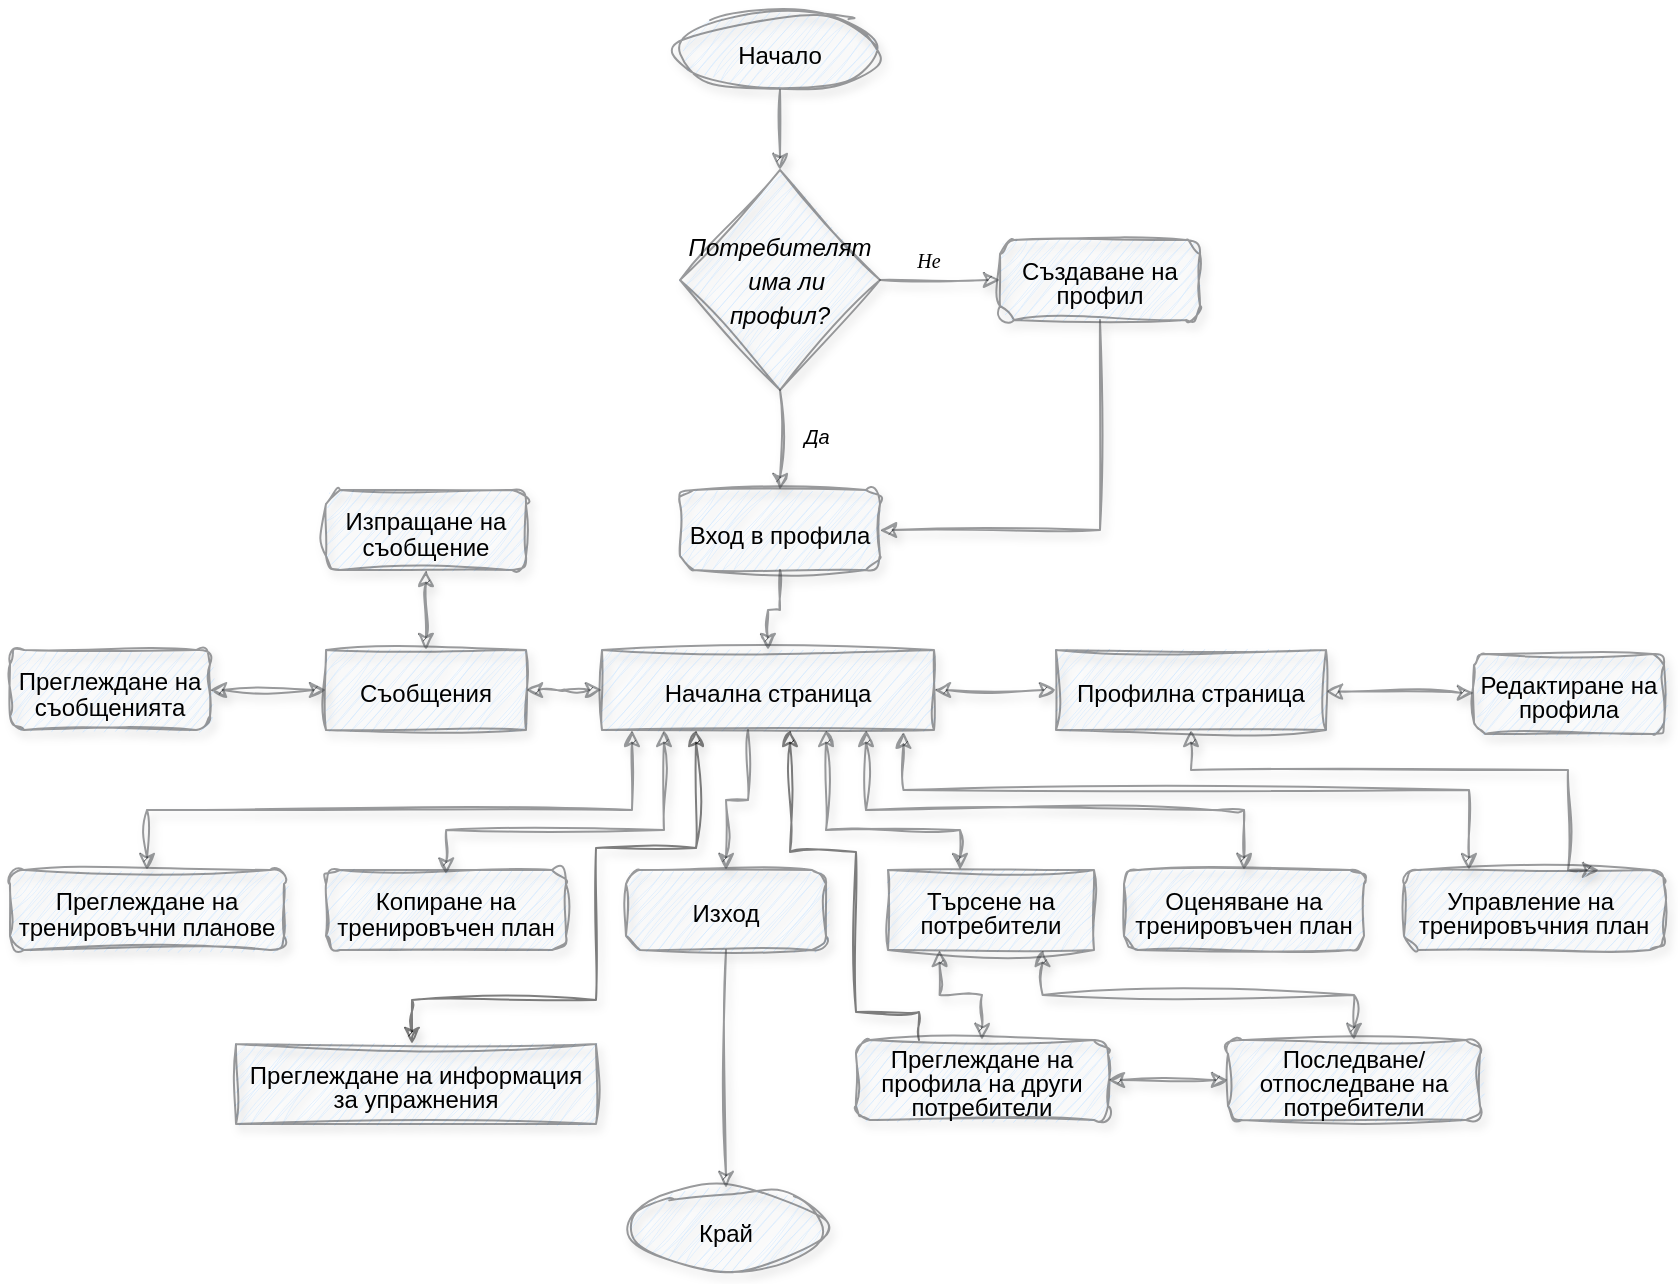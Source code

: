 <mxfile version="21.5.0" type="github">
  <diagram id="C5RBs43oDa-KdzZeNtuy" name="Page-1">
    <mxGraphModel dx="1050" dy="581" grid="0" gridSize="10" guides="1" tooltips="1" connect="1" arrows="1" fold="1" page="1" pageScale="1" pageWidth="827" pageHeight="1169" math="0" shadow="0">
      <root>
        <mxCell id="WIyWlLk6GJQsqaUBKTNV-0" />
        <mxCell id="WIyWlLk6GJQsqaUBKTNV-1" parent="WIyWlLk6GJQsqaUBKTNV-0" />
        <mxCell id="3TFM3hJCEPJsRZKhH2WV-3" value="" style="edgeStyle=orthogonalEdgeStyle;rounded=0;hachureGap=4;orthogonalLoop=1;jettySize=auto;html=1;fontFamily=Architects Daughter;fontSource=https%3A%2F%2Ffonts.googleapis.com%2Fcss%3Ffamily%3DArchitects%2BDaughter;fontSize=16;exitX=0.5;exitY=1;exitDx=0;exitDy=0;exitPerimeter=0;shadow=1;sketch=1;curveFitting=1;jiggle=2;strokeWidth=1;opacity=50;fillColor=#cce5ff;strokeColor=#36393d;" parent="WIyWlLk6GJQsqaUBKTNV-1" source="3TFM3hJCEPJsRZKhH2WV-5" target="3TFM3hJCEPJsRZKhH2WV-2" edge="1">
          <mxGeometry relative="1" as="geometry">
            <mxPoint x="392" y="98" as="sourcePoint" />
          </mxGeometry>
        </mxCell>
        <mxCell id="3TFM3hJCEPJsRZKhH2WV-7" style="edgeStyle=orthogonalEdgeStyle;rounded=0;hachureGap=4;orthogonalLoop=1;jettySize=auto;html=1;exitX=1;exitY=0.5;exitDx=0;exitDy=0;fontFamily=Architects Daughter;fontSource=https%3A%2F%2Ffonts.googleapis.com%2Fcss%3Ffamily%3DArchitects%2BDaughter;fontSize=16;shadow=1;sketch=1;curveFitting=1;jiggle=2;strokeWidth=1;opacity=50;fillColor=#cce5ff;strokeColor=#36393d;" parent="WIyWlLk6GJQsqaUBKTNV-1" source="3TFM3hJCEPJsRZKhH2WV-2" target="3TFM3hJCEPJsRZKhH2WV-4" edge="1">
          <mxGeometry relative="1" as="geometry" />
        </mxCell>
        <mxCell id="3TFM3hJCEPJsRZKhH2WV-9" style="edgeStyle=orthogonalEdgeStyle;rounded=0;hachureGap=4;orthogonalLoop=1;jettySize=auto;html=1;entryX=0.5;entryY=0;entryDx=0;entryDy=0;fontFamily=Architects Daughter;fontSource=https%3A%2F%2Ffonts.googleapis.com%2Fcss%3Ffamily%3DArchitects%2BDaughter;fontSize=16;shadow=1;sketch=1;curveFitting=1;jiggle=2;strokeWidth=1;opacity=50;fillColor=#cce5ff;strokeColor=#36393d;" parent="WIyWlLk6GJQsqaUBKTNV-1" source="3TFM3hJCEPJsRZKhH2WV-2" target="3TFM3hJCEPJsRZKhH2WV-8" edge="1">
          <mxGeometry relative="1" as="geometry" />
        </mxCell>
        <mxCell id="3TFM3hJCEPJsRZKhH2WV-2" value="&lt;p style=&quot;line-height: 75%;&quot;&gt;&lt;span style=&quot;font-size: 12px; font-family: Helvetica; background-color: initial;&quot;&gt;&lt;i&gt;&amp;nbsp;Потребителят&amp;nbsp; &amp;nbsp; има ли профил?&lt;/i&gt;&lt;/span&gt;&lt;br&gt;&lt;/p&gt;" style="rhombus;whiteSpace=wrap;html=1;hachureGap=4;fontFamily=Architects Daughter;fontSource=https%3A%2F%2Ffonts.googleapis.com%2Fcss%3Ffamily%3DArchitects%2BDaughter;fontSize=20;align=center;strokeWidth=1;shadow=1;sketch=1;curveFitting=1;jiggle=2;opacity=50;fillColor=#cce5ff;strokeColor=#36393d;" parent="WIyWlLk6GJQsqaUBKTNV-1" vertex="1">
          <mxGeometry x="342" y="128" width="100" height="110" as="geometry" />
        </mxCell>
        <mxCell id="3TFM3hJCEPJsRZKhH2WV-4" value="&lt;p style=&quot;line-height: 50%;&quot;&gt;&lt;font face=&quot;Helvetica&quot; style=&quot;font-size: 12px;&quot;&gt;Създаване на профил&lt;/font&gt;&lt;/p&gt;" style="rounded=1;whiteSpace=wrap;html=1;absoluteArcSize=1;arcSize=14;strokeWidth=1;hachureGap=4;fontFamily=Architects Daughter;fontSource=https%3A%2F%2Ffonts.googleapis.com%2Fcss%3Ffamily%3DArchitects%2BDaughter;fontSize=20;shadow=1;sketch=1;curveFitting=1;jiggle=2;opacity=50;fillColor=#cce5ff;strokeColor=#36393d;" parent="WIyWlLk6GJQsqaUBKTNV-1" vertex="1">
          <mxGeometry x="502" y="163" width="100" height="40" as="geometry" />
        </mxCell>
        <mxCell id="3TFM3hJCEPJsRZKhH2WV-5" value="&lt;font face=&quot;Helvetica&quot; style=&quot;font-size: 12px;&quot;&gt;Начало&lt;/font&gt;" style="strokeWidth=1;html=1;shape=mxgraph.flowchart.start_1;whiteSpace=wrap;hachureGap=4;fontFamily=Architects Daughter;fontSource=https%3A%2F%2Ffonts.googleapis.com%2Fcss%3Ffamily%3DArchitects%2BDaughter;fontSize=20;shadow=1;sketch=1;curveFitting=1;jiggle=2;opacity=50;fillColor=#cce5ff;strokeColor=#36393d;" parent="WIyWlLk6GJQsqaUBKTNV-1" vertex="1">
          <mxGeometry x="342" y="48" width="100" height="40" as="geometry" />
        </mxCell>
        <mxCell id="3TFM3hJCEPJsRZKhH2WV-6" value="&lt;font face=&quot;Helvetica&quot; style=&quot;font-size: 12px;&quot;&gt;Край&lt;/font&gt;" style="strokeWidth=1;html=1;shape=mxgraph.flowchart.start_1;whiteSpace=wrap;hachureGap=4;fontFamily=Architects Daughter;fontSource=https%3A%2F%2Ffonts.googleapis.com%2Fcss%3Ffamily%3DArchitects%2BDaughter;fontSize=20;shadow=1;sketch=1;curveFitting=1;jiggle=2;opacity=50;fillColor=#cce5ff;strokeColor=#36393d;" parent="WIyWlLk6GJQsqaUBKTNV-1" vertex="1">
          <mxGeometry x="315" y="637" width="100" height="40" as="geometry" />
        </mxCell>
        <mxCell id="3TFM3hJCEPJsRZKhH2WV-17" value="" style="rounded=0;hachureGap=4;orthogonalLoop=1;jettySize=auto;html=1;fontFamily=Architects Daughter;fontSource=https%3A%2F%2Ffonts.googleapis.com%2Fcss%3Ffamily%3DArchitects%2BDaughter;fontSize=16;exitX=0.5;exitY=1;exitDx=0;exitDy=0;entryX=0.5;entryY=0;entryDx=0;entryDy=0;edgeStyle=orthogonalEdgeStyle;shadow=1;sketch=1;curveFitting=1;jiggle=2;strokeWidth=1;opacity=50;fillColor=#cce5ff;strokeColor=#36393d;" parent="WIyWlLk6GJQsqaUBKTNV-1" source="3TFM3hJCEPJsRZKhH2WV-8" target="3TFM3hJCEPJsRZKhH2WV-14" edge="1">
          <mxGeometry relative="1" as="geometry">
            <mxPoint x="378" y="328" as="sourcePoint" />
          </mxGeometry>
        </mxCell>
        <mxCell id="3TFM3hJCEPJsRZKhH2WV-8" value="&lt;font style=&quot;font-size: 12px;&quot; face=&quot;Helvetica&quot;&gt;Вход в профила&lt;/font&gt;" style="rounded=1;whiteSpace=wrap;html=1;absoluteArcSize=1;arcSize=14;strokeWidth=1;hachureGap=4;fontFamily=Architects Daughter;fontSource=https%3A%2F%2Ffonts.googleapis.com%2Fcss%3Ffamily%3DArchitects%2BDaughter;fontSize=20;shadow=1;sketch=1;curveFitting=1;jiggle=2;opacity=50;fillColor=#cce5ff;strokeColor=#36393d;" parent="WIyWlLk6GJQsqaUBKTNV-1" vertex="1">
          <mxGeometry x="342" y="288" width="100" height="40" as="geometry" />
        </mxCell>
        <mxCell id="3TFM3hJCEPJsRZKhH2WV-11" value="&lt;p style=&quot;line-height: 60%;&quot;&gt;&lt;font style=&quot;font-size: 10px;&quot; face=&quot;Verdana&quot;&gt;&lt;i&gt;Не&lt;/i&gt;&lt;/font&gt;&lt;/p&gt;" style="text;html=1;align=center;verticalAlign=middle;resizable=0;points=[];autosize=1;strokeColor=#36393d;fillColor=#cce5ff;fontSize=20;fontFamily=Architects Daughter;shadow=1;sketch=1;curveFitting=1;jiggle=2;strokeWidth=1;opacity=0;" parent="WIyWlLk6GJQsqaUBKTNV-1" vertex="1">
          <mxGeometry x="446" y="137" width="40" height="70" as="geometry" />
        </mxCell>
        <mxCell id="3TFM3hJCEPJsRZKhH2WV-33" value="" style="rounded=0;hachureGap=4;orthogonalLoop=1;jettySize=auto;html=1;fontFamily=Architects Daughter;fontSource=https%3A%2F%2Ffonts.googleapis.com%2Fcss%3Ffamily%3DArchitects%2BDaughter;fontSize=16;shadow=1;sketch=1;curveFitting=1;jiggle=2;strokeWidth=1;opacity=50;fillColor=#cce5ff;strokeColor=#36393d;edgeStyle=orthogonalEdgeStyle;" parent="WIyWlLk6GJQsqaUBKTNV-1" source="3TFM3hJCEPJsRZKhH2WV-14" target="3TFM3hJCEPJsRZKhH2WV-31" edge="1">
          <mxGeometry relative="1" as="geometry">
            <mxPoint x="379" y="422" as="sourcePoint" />
            <mxPoint x="363.0" y="485" as="targetPoint" />
            <Array as="points">
              <mxPoint x="376" y="443" />
              <mxPoint x="365" y="443" />
            </Array>
          </mxGeometry>
        </mxCell>
        <mxCell id="3TFM3hJCEPJsRZKhH2WV-34" value="" style="rounded=0;hachureGap=4;orthogonalLoop=1;jettySize=auto;html=1;fontFamily=Architects Daughter;fontSource=https%3A%2F%2Ffonts.googleapis.com%2Fcss%3Ffamily%3DArchitects%2BDaughter;fontSize=16;exitX=1;exitY=0.5;exitDx=0;exitDy=0;startArrow=classic;startFill=1;targetPerimeterSpacing=0;shadow=1;sketch=1;curveFitting=1;jiggle=2;strokeWidth=1;opacity=50;fillColor=#cce5ff;strokeColor=#36393d;" parent="WIyWlLk6GJQsqaUBKTNV-1" source="3TFM3hJCEPJsRZKhH2WV-14" target="3TFM3hJCEPJsRZKhH2WV-30" edge="1">
          <mxGeometry relative="1" as="geometry" />
        </mxCell>
        <mxCell id="3TFM3hJCEPJsRZKhH2WV-69" style="edgeStyle=orthogonalEdgeStyle;shape=connector;rounded=0;hachureGap=4;orthogonalLoop=1;jettySize=auto;html=1;labelBackgroundColor=default;strokeColor=#36393d;fontFamily=Architects Daughter;fontSource=https%3A%2F%2Ffonts.googleapis.com%2Fcss%3Ffamily%3DArchitects%2BDaughter;fontSize=20;fontColor=default;endArrow=classic;startArrow=classic;startFill=1;entryX=0.501;entryY=0.056;entryDx=0;entryDy=0;shadow=1;sketch=1;curveFitting=1;jiggle=2;strokeWidth=1;opacity=50;fillColor=#cce5ff;entryPerimeter=0;" parent="WIyWlLk6GJQsqaUBKTNV-1" source="3TFM3hJCEPJsRZKhH2WV-14" target="3TFM3hJCEPJsRZKhH2WV-60" edge="1">
          <mxGeometry relative="1" as="geometry">
            <mxPoint x="295" y="498" as="targetPoint" />
            <Array as="points">
              <mxPoint x="334" y="458" />
              <mxPoint x="225" y="458" />
            </Array>
          </mxGeometry>
        </mxCell>
        <mxCell id="3TFM3hJCEPJsRZKhH2WV-70" style="edgeStyle=orthogonalEdgeStyle;shape=connector;rounded=0;hachureGap=4;orthogonalLoop=1;jettySize=auto;html=1;labelBackgroundColor=default;strokeColor=#36393d;fontFamily=Architects Daughter;fontSource=https%3A%2F%2Ffonts.googleapis.com%2Fcss%3Ffamily%3DArchitects%2BDaughter;fontSize=20;fontColor=default;endArrow=classic;startArrow=classic;startFill=1;entryX=0.5;entryY=0;entryDx=0;entryDy=0;shadow=1;sketch=1;curveFitting=1;jiggle=2;strokeWidth=1;opacity=50;fillColor=#cce5ff;" parent="WIyWlLk6GJQsqaUBKTNV-1" source="3TFM3hJCEPJsRZKhH2WV-14" target="3TFM3hJCEPJsRZKhH2WV-59" edge="1">
          <mxGeometry relative="1" as="geometry">
            <Array as="points">
              <mxPoint x="318" y="448" />
              <mxPoint x="76" y="448" />
            </Array>
          </mxGeometry>
        </mxCell>
        <mxCell id="3TFM3hJCEPJsRZKhH2WV-84" style="edgeStyle=elbowEdgeStyle;shape=connector;rounded=0;hachureGap=4;orthogonalLoop=1;jettySize=auto;html=1;exitX=0.908;exitY=1.022;exitDx=0;exitDy=0;labelBackgroundColor=default;strokeColor=#36393d;fontFamily=Architects Daughter;fontSource=https%3A%2F%2Ffonts.googleapis.com%2Fcss%3Ffamily%3DArchitects%2BDaughter;fontSize=20;fontColor=default;endArrow=classic;startArrow=classic;startFill=1;elbow=vertical;entryX=0.25;entryY=0;entryDx=0;entryDy=0;exitPerimeter=0;shadow=1;sketch=1;curveFitting=1;jiggle=2;strokeWidth=1;opacity=50;fillColor=#cce5ff;" parent="WIyWlLk6GJQsqaUBKTNV-1" source="3TFM3hJCEPJsRZKhH2WV-14" target="3TFM3hJCEPJsRZKhH2WV-37" edge="1">
          <mxGeometry relative="1" as="geometry">
            <mxPoint x="718" y="458" as="targetPoint" />
            <Array as="points">
              <mxPoint x="598" y="438" />
            </Array>
          </mxGeometry>
        </mxCell>
        <mxCell id="3TFM3hJCEPJsRZKhH2WV-14" value="&lt;p style=&quot;line-height: 50%;&quot;&gt;&lt;font style=&quot;font-size: 12px;&quot; face=&quot;Helvetica&quot;&gt;Начална страница&lt;/font&gt;&lt;/p&gt;" style="rounded=0;whiteSpace=wrap;html=1;absoluteArcSize=1;arcSize=14;strokeWidth=1;hachureGap=4;fontFamily=Architects Daughter;fontSource=https%3A%2F%2Ffonts.googleapis.com%2Fcss%3Ffamily%3DArchitects%2BDaughter;fontSize=20;shadow=1;sketch=1;curveFitting=1;jiggle=2;opacity=50;fillColor=#cce5ff;strokeColor=#36393d;" parent="WIyWlLk6GJQsqaUBKTNV-1" vertex="1">
          <mxGeometry x="303" y="368" width="166" height="40" as="geometry" />
        </mxCell>
        <mxCell id="3TFM3hJCEPJsRZKhH2WV-23" value="&lt;font style=&quot;font-size: 10px;&quot; face=&quot;Helvetica&quot;&gt;&lt;i&gt;Да&lt;/i&gt;&lt;/font&gt;" style="text;html=1;align=center;verticalAlign=middle;resizable=0;points=[];autosize=1;strokeColor=#36393d;fillColor=#cce5ff;fontSize=20;fontFamily=Architects Daughter;shadow=1;sketch=1;curveFitting=1;jiggle=2;strokeWidth=1;opacity=0;" parent="WIyWlLk6GJQsqaUBKTNV-1" vertex="1">
          <mxGeometry x="390" y="238" width="40" height="40" as="geometry" />
        </mxCell>
        <mxCell id="3TFM3hJCEPJsRZKhH2WV-25" value="" style="edgeStyle=orthogonalEdgeStyle;rounded=0;hachureGap=4;orthogonalLoop=1;jettySize=auto;html=1;fontFamily=Architects Daughter;fontSource=https%3A%2F%2Ffonts.googleapis.com%2Fcss%3Ffamily%3DArchitects%2BDaughter;fontSize=16;exitX=0.5;exitY=1;exitDx=0;exitDy=0;entryX=1;entryY=0.5;entryDx=0;entryDy=0;shadow=1;sketch=1;curveFitting=1;jiggle=2;strokeWidth=1;opacity=50;fillColor=#cce5ff;strokeColor=#36393d;" parent="WIyWlLk6GJQsqaUBKTNV-1" source="3TFM3hJCEPJsRZKhH2WV-4" target="3TFM3hJCEPJsRZKhH2WV-8" edge="1">
          <mxGeometry relative="1" as="geometry">
            <mxPoint x="558" y="203" as="sourcePoint" />
            <mxPoint x="558" y="258" as="targetPoint" />
          </mxGeometry>
        </mxCell>
        <mxCell id="3TFM3hJCEPJsRZKhH2WV-80" value="" style="edgeStyle=orthogonalEdgeStyle;shape=connector;rounded=0;hachureGap=4;orthogonalLoop=1;jettySize=auto;html=1;labelBackgroundColor=default;strokeColor=#36393d;fontFamily=Architects Daughter;fontSource=https%3A%2F%2Ffonts.googleapis.com%2Fcss%3Ffamily%3DArchitects%2BDaughter;fontSize=20;fontColor=default;endArrow=classic;startArrow=classic;startFill=1;entryX=0.75;entryY=0;entryDx=0;entryDy=0;shadow=1;sketch=1;curveFitting=1;jiggle=2;strokeWidth=1;opacity=50;fillColor=#cce5ff;" parent="WIyWlLk6GJQsqaUBKTNV-1" source="3TFM3hJCEPJsRZKhH2WV-30" target="3TFM3hJCEPJsRZKhH2WV-37" edge="1">
          <mxGeometry relative="1" as="geometry">
            <Array as="points">
              <mxPoint x="598" y="428" />
              <mxPoint x="786" y="428" />
            </Array>
          </mxGeometry>
        </mxCell>
        <mxCell id="3TFM3hJCEPJsRZKhH2WV-30" value="&lt;p style=&quot;line-height: 50%;&quot;&gt;&lt;font style=&quot;font-size: 12px;&quot; face=&quot;Helvetica&quot;&gt;Профилна страница&lt;/font&gt;&lt;/p&gt;" style="rounded=0;whiteSpace=wrap;html=1;absoluteArcSize=1;arcSize=14;strokeWidth=1;hachureGap=4;fontFamily=Architects Daughter;fontSource=https%3A%2F%2Ffonts.googleapis.com%2Fcss%3Ffamily%3DArchitects%2BDaughter;fontSize=20;shadow=1;sketch=1;curveFitting=1;jiggle=2;opacity=50;fillColor=#cce5ff;strokeColor=#36393d;" parent="WIyWlLk6GJQsqaUBKTNV-1" vertex="1">
          <mxGeometry x="530" y="368" width="135" height="40" as="geometry" />
        </mxCell>
        <mxCell id="3TFM3hJCEPJsRZKhH2WV-32" value="" style="edgeStyle=orthogonalEdgeStyle;rounded=0;hachureGap=4;orthogonalLoop=1;jettySize=auto;html=1;fontFamily=Architects Daughter;fontSource=https%3A%2F%2Ffonts.googleapis.com%2Fcss%3Ffamily%3DArchitects%2BDaughter;fontSize=16;shadow=1;sketch=1;curveFitting=1;jiggle=2;strokeWidth=1;opacity=50;fillColor=#cce5ff;strokeColor=#36393d;" parent="WIyWlLk6GJQsqaUBKTNV-1" source="3TFM3hJCEPJsRZKhH2WV-31" target="3TFM3hJCEPJsRZKhH2WV-6" edge="1">
          <mxGeometry relative="1" as="geometry" />
        </mxCell>
        <mxCell id="3TFM3hJCEPJsRZKhH2WV-31" value="&lt;p style=&quot;line-height: 50%;&quot;&gt;&lt;font style=&quot;font-size: 12px;&quot; face=&quot;Helvetica&quot;&gt;Изход&lt;/font&gt;&lt;/p&gt;" style="rounded=1;whiteSpace=wrap;html=1;absoluteArcSize=1;arcSize=14;strokeWidth=1;hachureGap=4;fontFamily=Architects Daughter;fontSource=https%3A%2F%2Ffonts.googleapis.com%2Fcss%3Ffamily%3DArchitects%2BDaughter;fontSize=20;shadow=1;sketch=1;curveFitting=1;jiggle=2;opacity=50;fillColor=#cce5ff;strokeColor=#36393d;" parent="WIyWlLk6GJQsqaUBKTNV-1" vertex="1">
          <mxGeometry x="315" y="478" width="100" height="40" as="geometry" />
        </mxCell>
        <mxCell id="3TFM3hJCEPJsRZKhH2WV-73" value="" style="edgeStyle=orthogonalEdgeStyle;shape=connector;rounded=0;hachureGap=4;orthogonalLoop=1;jettySize=auto;html=1;labelBackgroundColor=default;strokeColor=#36393d;fontFamily=Architects Daughter;fontSource=https%3A%2F%2Ffonts.googleapis.com%2Fcss%3Ffamily%3DArchitects%2BDaughter;fontSize=20;fontColor=default;endArrow=classic;startArrow=classic;startFill=1;shadow=1;sketch=1;curveFitting=1;jiggle=2;strokeWidth=1;opacity=50;fillColor=#cce5ff;" parent="WIyWlLk6GJQsqaUBKTNV-1" source="3TFM3hJCEPJsRZKhH2WV-35" target="3TFM3hJCEPJsRZKhH2WV-14" edge="1">
          <mxGeometry relative="1" as="geometry" />
        </mxCell>
        <mxCell id="3TFM3hJCEPJsRZKhH2WV-35" value="&lt;p style=&quot;line-height: 50%;&quot;&gt;&lt;font face=&quot;Helvetica&quot;&gt;&lt;span style=&quot;font-size: 12px;&quot;&gt;Съобщения&lt;/span&gt;&lt;/font&gt;&lt;/p&gt;" style="rounded=0;whiteSpace=wrap;html=1;absoluteArcSize=1;arcSize=14;strokeWidth=1;hachureGap=4;fontFamily=Architects Daughter;fontSource=https%3A%2F%2Ffonts.googleapis.com%2Fcss%3Ffamily%3DArchitects%2BDaughter;fontSize=20;shadow=1;sketch=1;curveFitting=1;jiggle=2;opacity=50;fillColor=#cce5ff;strokeColor=#36393d;" parent="WIyWlLk6GJQsqaUBKTNV-1" vertex="1">
          <mxGeometry x="165" y="368" width="100" height="40" as="geometry" />
        </mxCell>
        <mxCell id="3TFM3hJCEPJsRZKhH2WV-37" value="&lt;p style=&quot;line-height: 50%;&quot;&gt;&lt;font style=&quot;font-size: 12px;&quot; face=&quot;Helvetica&quot;&gt;Управление на&amp;nbsp; тренировъчния план&lt;/font&gt;&lt;/p&gt;" style="rounded=1;whiteSpace=wrap;html=1;absoluteArcSize=1;arcSize=14;strokeWidth=1;hachureGap=4;fontFamily=Architects Daughter;fontSource=https%3A%2F%2Ffonts.googleapis.com%2Fcss%3Ffamily%3DArchitects%2BDaughter;fontSize=20;shadow=1;sketch=1;curveFitting=1;jiggle=2;opacity=50;fillColor=#cce5ff;strokeColor=#36393d;" parent="WIyWlLk6GJQsqaUBKTNV-1" vertex="1">
          <mxGeometry x="704" y="478" width="130" height="40" as="geometry" />
        </mxCell>
        <mxCell id="3TFM3hJCEPJsRZKhH2WV-67" value="" style="shape=connector;rounded=0;hachureGap=4;orthogonalLoop=1;jettySize=auto;html=1;labelBackgroundColor=default;strokeColor=#36393d;fontFamily=Architects Daughter;fontSource=https%3A%2F%2Ffonts.googleapis.com%2Fcss%3Ffamily%3DArchitects%2BDaughter;fontSize=20;fontColor=default;endArrow=classic;startArrow=classic;startFill=1;shadow=1;sketch=1;curveFitting=1;jiggle=2;strokeWidth=1;opacity=50;fillColor=#cce5ff;" parent="WIyWlLk6GJQsqaUBKTNV-1" source="3TFM3hJCEPJsRZKhH2WV-40" target="3TFM3hJCEPJsRZKhH2WV-30" edge="1">
          <mxGeometry relative="1" as="geometry" />
        </mxCell>
        <mxCell id="3TFM3hJCEPJsRZKhH2WV-40" value="&lt;p style=&quot;line-height: 50%;&quot;&gt;&lt;font style=&quot;font-size: 12px;&quot; face=&quot;Helvetica&quot;&gt;Редактиране на профила&lt;/font&gt;&lt;/p&gt;" style="whiteSpace=wrap;html=1;fontSize=20;fontFamily=Architects Daughter;rounded=1;arcSize=14;strokeWidth=1;hachureGap=4;fontSource=https%3A%2F%2Ffonts.googleapis.com%2Fcss%3Ffamily%3DArchitects%2BDaughter;shadow=1;sketch=1;curveFitting=1;jiggle=2;opacity=50;fillColor=#cce5ff;strokeColor=#36393d;" parent="WIyWlLk6GJQsqaUBKTNV-1" vertex="1">
          <mxGeometry x="739" y="370" width="95" height="40" as="geometry" />
        </mxCell>
        <mxCell id="3TFM3hJCEPJsRZKhH2WV-74" value="" style="edgeStyle=orthogonalEdgeStyle;shape=connector;rounded=0;hachureGap=4;orthogonalLoop=1;jettySize=auto;html=1;labelBackgroundColor=default;strokeColor=#36393d;fontFamily=Architects Daughter;fontSource=https%3A%2F%2Ffonts.googleapis.com%2Fcss%3Ffamily%3DArchitects%2BDaughter;fontSize=20;fontColor=default;endArrow=classic;startArrow=classic;startFill=1;shadow=1;sketch=1;curveFitting=1;jiggle=2;strokeWidth=1;opacity=50;fillColor=#cce5ff;" parent="WIyWlLk6GJQsqaUBKTNV-1" source="3TFM3hJCEPJsRZKhH2WV-49" target="3TFM3hJCEPJsRZKhH2WV-35" edge="1">
          <mxGeometry relative="1" as="geometry" />
        </mxCell>
        <mxCell id="3TFM3hJCEPJsRZKhH2WV-49" value="&lt;p style=&quot;line-height: 50%;&quot;&gt;&lt;font face=&quot;Helvetica&quot;&gt;&lt;span style=&quot;font-size: 12px;&quot;&gt;Преглеждане на съобщенията&lt;/span&gt;&lt;/font&gt;&lt;/p&gt;" style="rounded=1;whiteSpace=wrap;html=1;absoluteArcSize=1;arcSize=14;strokeWidth=1;hachureGap=4;fontFamily=Architects Daughter;fontSource=https%3A%2F%2Ffonts.googleapis.com%2Fcss%3Ffamily%3DArchitects%2BDaughter;fontSize=20;shadow=1;sketch=1;curveFitting=1;jiggle=2;opacity=50;fillColor=#cce5ff;strokeColor=#36393d;" parent="WIyWlLk6GJQsqaUBKTNV-1" vertex="1">
          <mxGeometry x="7" y="368" width="100" height="40" as="geometry" />
        </mxCell>
        <mxCell id="3TFM3hJCEPJsRZKhH2WV-78" value="" style="edgeStyle=orthogonalEdgeStyle;shape=connector;rounded=0;hachureGap=4;orthogonalLoop=1;jettySize=auto;html=1;labelBackgroundColor=default;strokeColor=#36393d;fontFamily=Architects Daughter;fontSource=https%3A%2F%2Ffonts.googleapis.com%2Fcss%3Ffamily%3DArchitects%2BDaughter;fontSize=20;fontColor=default;endArrow=classic;startArrow=classic;startFill=1;shadow=1;sketch=1;curveFitting=1;jiggle=2;strokeWidth=1;opacity=50;fillColor=#cce5ff;" parent="WIyWlLk6GJQsqaUBKTNV-1" source="3TFM3hJCEPJsRZKhH2WV-50" target="3TFM3hJCEPJsRZKhH2WV-35" edge="1">
          <mxGeometry relative="1" as="geometry" />
        </mxCell>
        <mxCell id="3TFM3hJCEPJsRZKhH2WV-50" value="&lt;p style=&quot;line-height: 50%;&quot;&gt;&lt;font face=&quot;Helvetica&quot;&gt;&lt;span style=&quot;font-size: 12px;&quot;&gt;Изпращане на съобщение&lt;/span&gt;&lt;/font&gt;&lt;/p&gt;" style="rounded=1;whiteSpace=wrap;html=1;absoluteArcSize=1;arcSize=14;strokeWidth=1;hachureGap=4;fontFamily=Architects Daughter;fontSource=https%3A%2F%2Ffonts.googleapis.com%2Fcss%3Ffamily%3DArchitects%2BDaughter;fontSize=20;shadow=1;sketch=1;curveFitting=1;jiggle=2;opacity=50;fillColor=#cce5ff;strokeColor=#36393d;" parent="WIyWlLk6GJQsqaUBKTNV-1" vertex="1">
          <mxGeometry x="165" y="288" width="100" height="40" as="geometry" />
        </mxCell>
        <mxCell id="3TFM3hJCEPJsRZKhH2WV-59" value="&lt;p style=&quot;line-height: 50%;&quot;&gt;&lt;font face=&quot;Helvetica&quot;&gt;&lt;span style=&quot;font-size: 12px;&quot;&gt;Преглеждане на тренировъчни планове&lt;/span&gt;&lt;/font&gt;&lt;/p&gt;" style="rounded=1;whiteSpace=wrap;html=1;absoluteArcSize=1;arcSize=14;strokeWidth=1;hachureGap=4;fontFamily=Architects Daughter;fontSource=https%3A%2F%2Ffonts.googleapis.com%2Fcss%3Ffamily%3DArchitects%2BDaughter;fontSize=20;shadow=1;sketch=1;curveFitting=1;jiggle=2;opacity=50;fillColor=#cce5ff;strokeColor=#36393d;" parent="WIyWlLk6GJQsqaUBKTNV-1" vertex="1">
          <mxGeometry x="7" y="478" width="137" height="40" as="geometry" />
        </mxCell>
        <mxCell id="3TFM3hJCEPJsRZKhH2WV-60" value="&lt;p style=&quot;line-height: 50%;&quot;&gt;&lt;font face=&quot;Helvetica&quot;&gt;&lt;span style=&quot;font-size: 12px;&quot;&gt;Копиране на тренировъчен план&lt;/span&gt;&lt;/font&gt;&lt;/p&gt;" style="rounded=1;whiteSpace=wrap;html=1;absoluteArcSize=1;arcSize=14;strokeWidth=1;hachureGap=4;fontFamily=Architects Daughter;fontSource=https%3A%2F%2Ffonts.googleapis.com%2Fcss%3Ffamily%3DArchitects%2BDaughter;fontSize=20;shadow=1;sketch=1;curveFitting=1;jiggle=2;opacity=50;fillColor=#cce5ff;strokeColor=#36393d;" parent="WIyWlLk6GJQsqaUBKTNV-1" vertex="1">
          <mxGeometry x="165" y="478" width="120" height="40" as="geometry" />
        </mxCell>
        <mxCell id="3TFM3hJCEPJsRZKhH2WV-83" style="shape=connector;rounded=0;hachureGap=4;orthogonalLoop=1;jettySize=auto;html=1;labelBackgroundColor=default;strokeColor=#36393d;fontFamily=Architects Daughter;fontSource=https%3A%2F%2Ffonts.googleapis.com%2Fcss%3Ffamily%3DArchitects%2BDaughter;fontSize=20;fontColor=default;endArrow=classic;startArrow=classic;startFill=1;edgeStyle=orthogonalEdgeStyle;shadow=1;sketch=1;curveFitting=1;jiggle=2;strokeWidth=1;opacity=50;fillColor=#cce5ff;" parent="WIyWlLk6GJQsqaUBKTNV-1" source="3TFM3hJCEPJsRZKhH2WV-81" target="3TFM3hJCEPJsRZKhH2WV-14" edge="1">
          <mxGeometry relative="1" as="geometry">
            <mxPoint x="403" y="408" as="targetPoint" />
            <Array as="points">
              <mxPoint x="482" y="458" />
              <mxPoint x="415" y="458" />
            </Array>
          </mxGeometry>
        </mxCell>
        <mxCell id="3TFM3hJCEPJsRZKhH2WV-88" style="edgeStyle=orthogonalEdgeStyle;shape=connector;rounded=0;hachureGap=4;orthogonalLoop=1;jettySize=auto;html=1;labelBackgroundColor=default;strokeColor=#36393d;fontFamily=Architects Daughter;fontSource=https%3A%2F%2Ffonts.googleapis.com%2Fcss%3Ffamily%3DArchitects%2BDaughter;fontSize=20;fontColor=default;endArrow=classic;entryX=0.5;entryY=0;entryDx=0;entryDy=0;exitX=0.25;exitY=1;exitDx=0;exitDy=0;startArrow=classic;startFill=1;shadow=1;sketch=1;curveFitting=1;jiggle=2;strokeWidth=1;opacity=50;fillColor=#cce5ff;" parent="WIyWlLk6GJQsqaUBKTNV-1" source="3TFM3hJCEPJsRZKhH2WV-81" target="3TFM3hJCEPJsRZKhH2WV-87" edge="1">
          <mxGeometry relative="1" as="geometry">
            <mxPoint x="493" y="538" as="targetPoint" />
          </mxGeometry>
        </mxCell>
        <mxCell id="3TFM3hJCEPJsRZKhH2WV-89" style="edgeStyle=orthogonalEdgeStyle;shape=connector;rounded=0;hachureGap=4;orthogonalLoop=1;jettySize=auto;html=1;exitX=0.75;exitY=1;exitDx=0;exitDy=0;entryX=0.5;entryY=0;entryDx=0;entryDy=0;labelBackgroundColor=default;strokeColor=#36393d;fontFamily=Architects Daughter;fontSource=https%3A%2F%2Ffonts.googleapis.com%2Fcss%3Ffamily%3DArchitects%2BDaughter;fontSize=20;fontColor=default;endArrow=classic;startArrow=classic;startFill=1;shadow=1;sketch=1;curveFitting=1;jiggle=2;strokeWidth=1;opacity=50;fillColor=#cce5ff;" parent="WIyWlLk6GJQsqaUBKTNV-1" source="3TFM3hJCEPJsRZKhH2WV-81" target="3TFM3hJCEPJsRZKhH2WV-86" edge="1">
          <mxGeometry relative="1" as="geometry" />
        </mxCell>
        <mxCell id="3TFM3hJCEPJsRZKhH2WV-81" value="&lt;p style=&quot;line-height: 50%;&quot;&gt;&lt;font style=&quot;font-size: 12px;&quot; face=&quot;Helvetica&quot;&gt;Търсене на потребители&lt;/font&gt;&lt;/p&gt;" style="rounded=0;whiteSpace=wrap;html=1;absoluteArcSize=1;arcSize=14;strokeWidth=1;hachureGap=4;fontFamily=Architects Daughter;fontSource=https%3A%2F%2Ffonts.googleapis.com%2Fcss%3Ffamily%3DArchitects%2BDaughter;fontSize=20;shadow=1;sketch=1;curveFitting=1;jiggle=2;opacity=50;fillColor=#cce5ff;strokeColor=#36393d;" parent="WIyWlLk6GJQsqaUBKTNV-1" vertex="1">
          <mxGeometry x="446" y="478" width="103" height="40" as="geometry" />
        </mxCell>
        <mxCell id="3TFM3hJCEPJsRZKhH2WV-85" style="edgeStyle=orthogonalEdgeStyle;shape=connector;rounded=0;hachureGap=4;orthogonalLoop=1;jettySize=auto;html=1;exitX=0.5;exitY=0;exitDx=0;exitDy=0;labelBackgroundColor=default;strokeColor=#36393d;fontFamily=Architects Daughter;fontSource=https%3A%2F%2Ffonts.googleapis.com%2Fcss%3Ffamily%3DArchitects%2BDaughter;fontSize=20;fontColor=default;endArrow=classic;startArrow=classic;startFill=1;shadow=1;sketch=1;curveFitting=1;jiggle=2;strokeWidth=1;opacity=50;fillColor=#cce5ff;" parent="WIyWlLk6GJQsqaUBKTNV-1" source="3TFM3hJCEPJsRZKhH2WV-82" edge="1">
          <mxGeometry relative="1" as="geometry">
            <mxPoint x="435" y="408" as="targetPoint" />
            <Array as="points">
              <mxPoint x="608" y="448" />
              <mxPoint x="435" y="448" />
              <mxPoint x="435" y="408" />
            </Array>
          </mxGeometry>
        </mxCell>
        <mxCell id="3TFM3hJCEPJsRZKhH2WV-82" value="&lt;p style=&quot;line-height: 50%;&quot;&gt;&lt;font style=&quot;font-size: 12px;&quot; face=&quot;Helvetica&quot;&gt;Оценяване на тренировъчен план&lt;/font&gt;&lt;/p&gt;" style="rounded=1;whiteSpace=wrap;html=1;absoluteArcSize=1;arcSize=14;strokeWidth=1;hachureGap=4;fontFamily=Architects Daughter;fontSource=https%3A%2F%2Ffonts.googleapis.com%2Fcss%3Ffamily%3DArchitects%2BDaughter;fontSize=20;shadow=1;sketch=1;curveFitting=1;jiggle=2;opacity=50;fillColor=#cce5ff;strokeColor=#36393d;" parent="WIyWlLk6GJQsqaUBKTNV-1" vertex="1">
          <mxGeometry x="564" y="478" width="120" height="40" as="geometry" />
        </mxCell>
        <mxCell id="3TFM3hJCEPJsRZKhH2WV-90" value="" style="edgeStyle=orthogonalEdgeStyle;shape=connector;rounded=0;hachureGap=4;orthogonalLoop=1;jettySize=auto;html=1;labelBackgroundColor=default;strokeColor=#36393d;fontFamily=Architects Daughter;fontSource=https%3A%2F%2Ffonts.googleapis.com%2Fcss%3Ffamily%3DArchitects%2BDaughter;fontSize=20;fontColor=default;endArrow=classic;startArrow=classic;startFill=1;shadow=1;sketch=1;curveFitting=1;jiggle=2;strokeWidth=1;opacity=50;fillColor=#cce5ff;" parent="WIyWlLk6GJQsqaUBKTNV-1" source="3TFM3hJCEPJsRZKhH2WV-86" target="3TFM3hJCEPJsRZKhH2WV-87" edge="1">
          <mxGeometry relative="1" as="geometry" />
        </mxCell>
        <mxCell id="3TFM3hJCEPJsRZKhH2WV-86" value="&lt;p style=&quot;line-height: 50%;&quot;&gt;&lt;font style=&quot;font-size: 12px;&quot; face=&quot;Helvetica&quot;&gt;Последване/отпоследване на потребители&lt;/font&gt;&lt;/p&gt;" style="rounded=1;whiteSpace=wrap;html=1;absoluteArcSize=1;arcSize=14;strokeWidth=1;hachureGap=4;fontFamily=Architects Daughter;fontSource=https%3A%2F%2Ffonts.googleapis.com%2Fcss%3Ffamily%3DArchitects%2BDaughter;fontSize=20;shadow=1;sketch=1;curveFitting=1;jiggle=2;opacity=50;fillColor=#cce5ff;strokeColor=#36393d;" parent="WIyWlLk6GJQsqaUBKTNV-1" vertex="1">
          <mxGeometry x="616" y="563" width="126" height="40" as="geometry" />
        </mxCell>
        <mxCell id="3TFM3hJCEPJsRZKhH2WV-93" style="edgeStyle=orthogonalEdgeStyle;shape=connector;rounded=0;hachureGap=4;orthogonalLoop=1;jettySize=auto;html=1;exitX=0.25;exitY=0;exitDx=0;exitDy=0;labelBackgroundColor=default;strokeColor=default;fontFamily=Architects Daughter;fontSource=https%3A%2F%2Ffonts.googleapis.com%2Fcss%3Ffamily%3DArchitects%2BDaughter;fontSize=20;fontColor=default;endArrow=classic;sketch=1;curveFitting=1;jiggle=2;shadow=1;opacity=50;" parent="WIyWlLk6GJQsqaUBKTNV-1" source="3TFM3hJCEPJsRZKhH2WV-87" target="3TFM3hJCEPJsRZKhH2WV-14" edge="1">
          <mxGeometry relative="1" as="geometry">
            <Array as="points">
              <mxPoint x="462" y="549" />
              <mxPoint x="430" y="549" />
              <mxPoint x="430" y="469" />
              <mxPoint x="397" y="469" />
            </Array>
            <mxPoint x="389" y="452" as="targetPoint" />
          </mxGeometry>
        </mxCell>
        <mxCell id="3TFM3hJCEPJsRZKhH2WV-87" value="&lt;p style=&quot;line-height: 50%;&quot;&gt;&lt;font style=&quot;font-size: 12px;&quot; face=&quot;Helvetica&quot;&gt;Преглеждане на профила на други потребители&lt;/font&gt;&lt;/p&gt;" style="rounded=1;whiteSpace=wrap;html=1;absoluteArcSize=1;arcSize=14;strokeWidth=1;hachureGap=4;fontFamily=Architects Daughter;fontSource=https%3A%2F%2Ffonts.googleapis.com%2Fcss%3Ffamily%3DArchitects%2BDaughter;fontSize=20;shadow=1;sketch=1;curveFitting=1;jiggle=2;opacity=50;fillColor=#cce5ff;strokeColor=#36393d;" parent="WIyWlLk6GJQsqaUBKTNV-1" vertex="1">
          <mxGeometry x="430" y="563" width="126" height="40" as="geometry" />
        </mxCell>
        <mxCell id="4HVmXGTns65IVBZEsITo-2" style="edgeStyle=orthogonalEdgeStyle;rounded=0;sketch=1;hachureGap=4;jiggle=2;curveFitting=1;orthogonalLoop=1;jettySize=auto;html=1;fontFamily=Architects Daughter;fontSource=https%3A%2F%2Ffonts.googleapis.com%2Fcss%3Ffamily%3DArchitects%2BDaughter;fontSize=16;opacity=50;shadow=1;startArrow=classic;startFill=1;" edge="1" parent="WIyWlLk6GJQsqaUBKTNV-1" source="4HVmXGTns65IVBZEsITo-0" target="3TFM3hJCEPJsRZKhH2WV-14">
          <mxGeometry relative="1" as="geometry">
            <Array as="points">
              <mxPoint x="208" y="543" />
              <mxPoint x="300" y="543" />
              <mxPoint x="300" y="467" />
              <mxPoint x="350" y="467" />
            </Array>
          </mxGeometry>
        </mxCell>
        <mxCell id="4HVmXGTns65IVBZEsITo-0" value="&lt;p style=&quot;line-height: 50%;&quot;&gt;&lt;font style=&quot;font-size: 12px;&quot; face=&quot;Helvetica&quot;&gt;Преглеждане на информация за упражнения&lt;/font&gt;&lt;/p&gt;" style="rounded=0;whiteSpace=wrap;html=1;absoluteArcSize=1;arcSize=14;strokeWidth=1;hachureGap=4;fontFamily=Architects Daughter;fontSource=https%3A%2F%2Ffonts.googleapis.com%2Fcss%3Ffamily%3DArchitects%2BDaughter;fontSize=20;shadow=1;sketch=1;curveFitting=1;jiggle=2;opacity=50;fillColor=#cce5ff;strokeColor=#36393d;" vertex="1" parent="WIyWlLk6GJQsqaUBKTNV-1">
          <mxGeometry x="120" y="565" width="180" height="40" as="geometry" />
        </mxCell>
      </root>
    </mxGraphModel>
  </diagram>
</mxfile>
